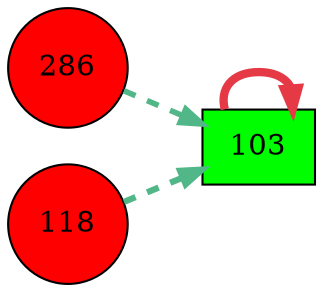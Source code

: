digraph G{
rankdir=LR;
286 [style=filled, shape=circle, fillcolor="#fe0000", label="286"];
118 [style=filled, shape=circle, fillcolor="#fe0000", label="118"];
103 [style=filled, shape=box, fillcolor="#00fe00", label="103"];
103 -> 103 [color="#e63946",penwidth=4.00];
118 -> 103 [color="#52b788",style=dashed,penwidth=3.00];
286 -> 103 [color="#52b788",style=dashed,penwidth=2.71];
}